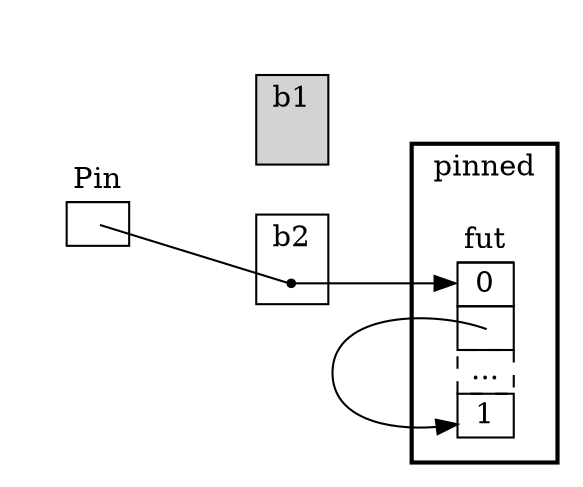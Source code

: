 digraph {
   rankdir = LR;
   newrank = true;
   dpi = 300.0;
   
   node [shape = "plaintext";];
   
   
   subgraph cluster_not_fut {
      peripheries = 0;
      
      pin [label = <<table border="0" cellborder="1" cellspacing="0">
         <tr><td sides="B">Pin</td></tr>
         <tr><td port="source"> </td></tr>
         </table>>;];
      
      subgraph cluster_boxes {
         peripheries = 0;
         rank = same;
         
         subgraph cluster_box_1 {
            subgraph cluster_box_2_internal {
               label = "b1";
               shape = box;
               style = solid;
               style = filled;
               peripheries = 1;
               box1 [shape = "point";style = "invis";];
            }
         }
         
         subgraph cluster_box_2 {
            subgraph cluster_box_2_internal {
               label = "b2";
               shape = box;
               style = solid;
               peripheries = 1;
               box2 [shape = "point";];
            }
         }
      }
   }
   subgraph cluster_target {
      style = bold;
      label = "pinned";
      
      fut [label = <<table border="0" cellborder="1" cellspacing="0">
         <tr><td sides="B">fut</td></tr>
         <tr><td port="target">0</td></tr>
         <tr><td port="source"> </td></tr>
         <tr><td style="dashed">...</td></tr>
         <tr><td port="internal">1</td></tr>
         </table>>;];
   }
   
   
   box1 -> box2 [rankdir = TB; style = invis;];
   
   edge [tailclip = false;];
   pin -> box1 [style = "invis";];
   pin -> box2 [tailport = "source:c"; arrowhead = "none";];
   box2 -> fut [headport = "target";];
   fut -> fut [tailport = "source:c"; headport = "internal";];
}